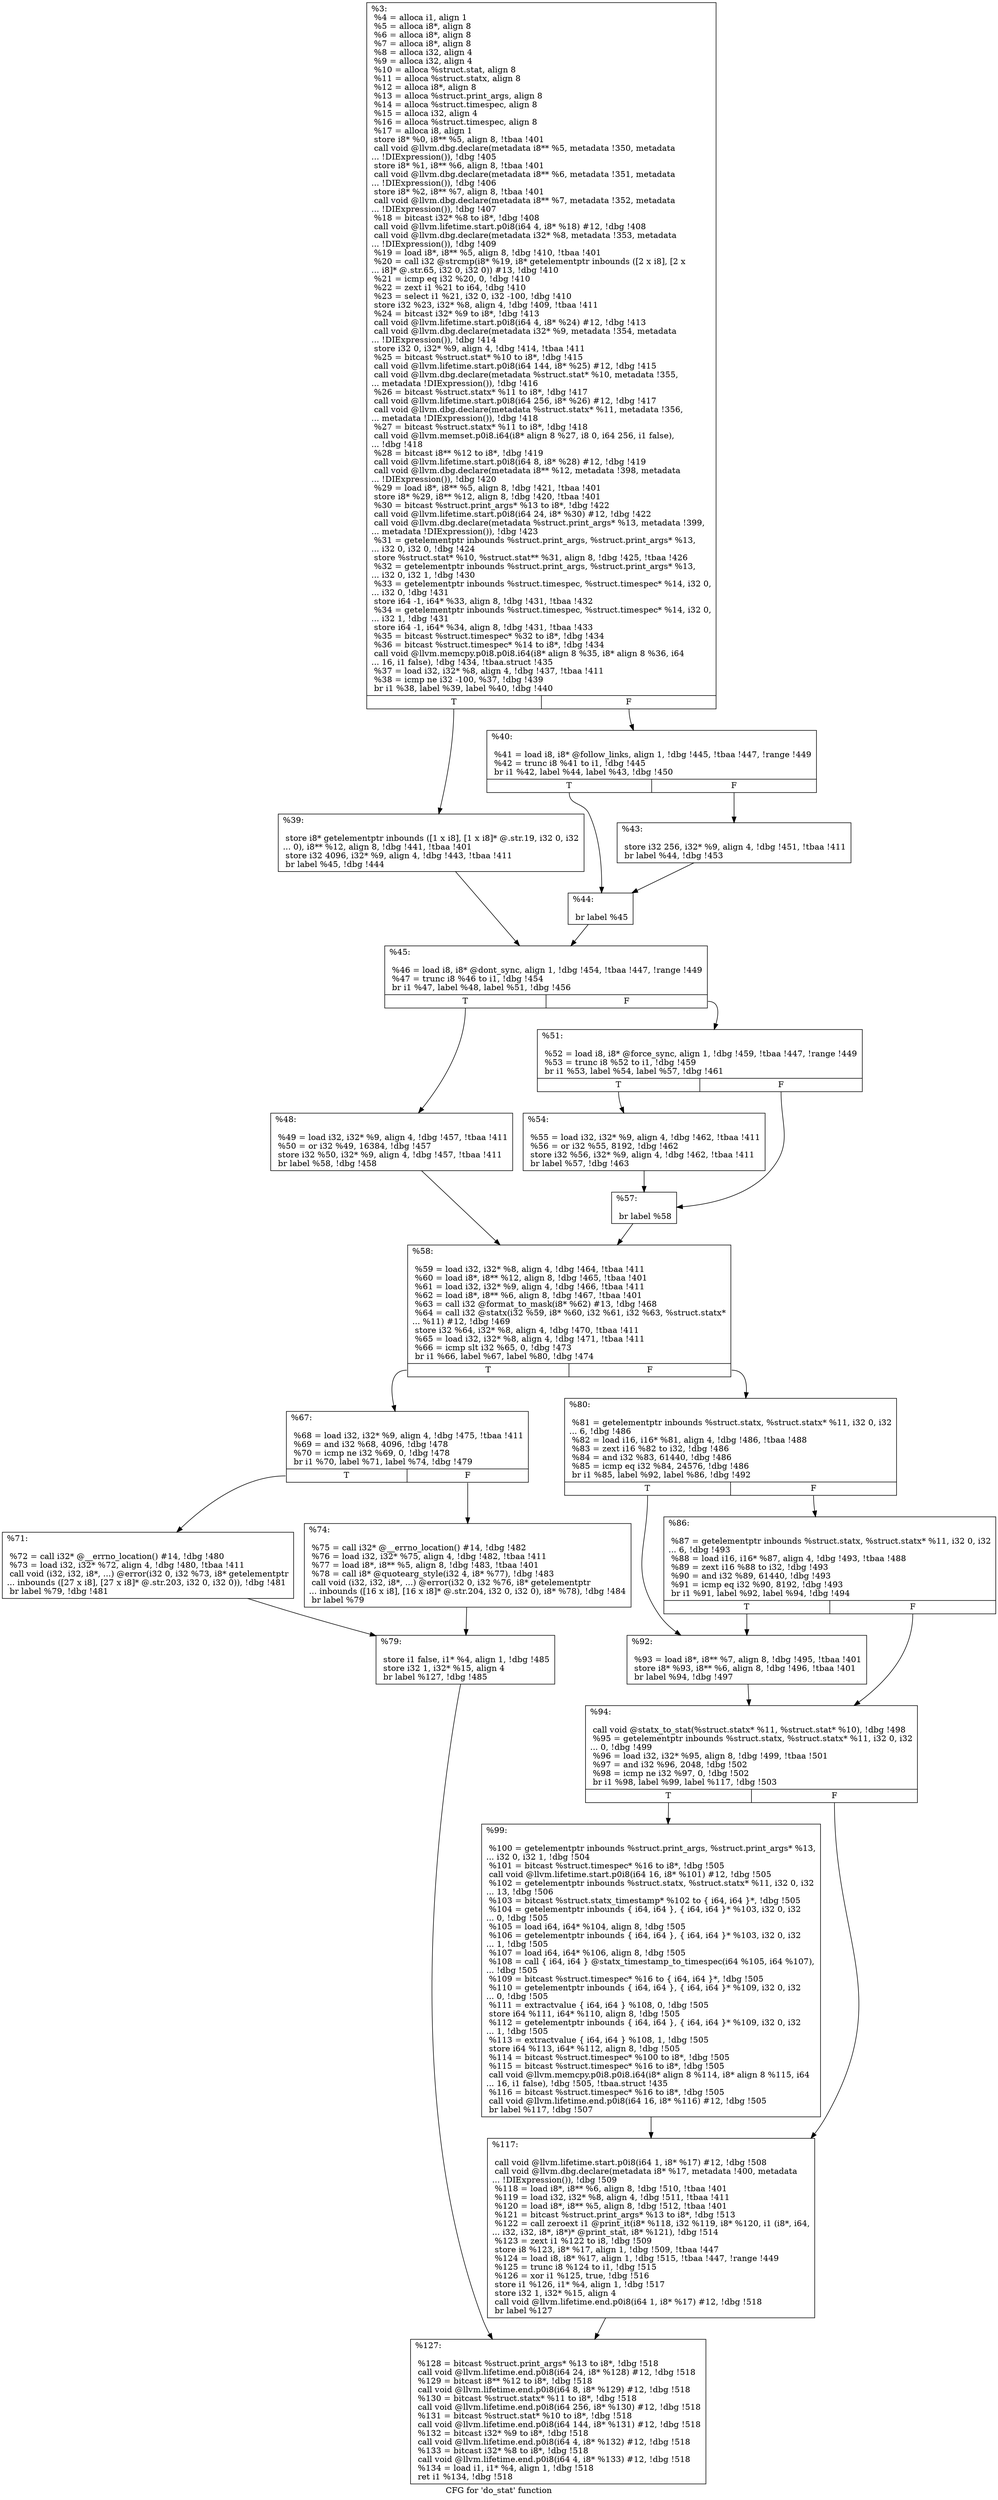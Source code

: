 digraph "CFG for 'do_stat' function" {
	label="CFG for 'do_stat' function";

	Node0x12d6f30 [shape=record,label="{%3:\l  %4 = alloca i1, align 1\l  %5 = alloca i8*, align 8\l  %6 = alloca i8*, align 8\l  %7 = alloca i8*, align 8\l  %8 = alloca i32, align 4\l  %9 = alloca i32, align 4\l  %10 = alloca %struct.stat, align 8\l  %11 = alloca %struct.statx, align 8\l  %12 = alloca i8*, align 8\l  %13 = alloca %struct.print_args, align 8\l  %14 = alloca %struct.timespec, align 8\l  %15 = alloca i32, align 4\l  %16 = alloca %struct.timespec, align 8\l  %17 = alloca i8, align 1\l  store i8* %0, i8** %5, align 8, !tbaa !401\l  call void @llvm.dbg.declare(metadata i8** %5, metadata !350, metadata\l... !DIExpression()), !dbg !405\l  store i8* %1, i8** %6, align 8, !tbaa !401\l  call void @llvm.dbg.declare(metadata i8** %6, metadata !351, metadata\l... !DIExpression()), !dbg !406\l  store i8* %2, i8** %7, align 8, !tbaa !401\l  call void @llvm.dbg.declare(metadata i8** %7, metadata !352, metadata\l... !DIExpression()), !dbg !407\l  %18 = bitcast i32* %8 to i8*, !dbg !408\l  call void @llvm.lifetime.start.p0i8(i64 4, i8* %18) #12, !dbg !408\l  call void @llvm.dbg.declare(metadata i32* %8, metadata !353, metadata\l... !DIExpression()), !dbg !409\l  %19 = load i8*, i8** %5, align 8, !dbg !410, !tbaa !401\l  %20 = call i32 @strcmp(i8* %19, i8* getelementptr inbounds ([2 x i8], [2 x\l... i8]* @.str.65, i32 0, i32 0)) #13, !dbg !410\l  %21 = icmp eq i32 %20, 0, !dbg !410\l  %22 = zext i1 %21 to i64, !dbg !410\l  %23 = select i1 %21, i32 0, i32 -100, !dbg !410\l  store i32 %23, i32* %8, align 4, !dbg !409, !tbaa !411\l  %24 = bitcast i32* %9 to i8*, !dbg !413\l  call void @llvm.lifetime.start.p0i8(i64 4, i8* %24) #12, !dbg !413\l  call void @llvm.dbg.declare(metadata i32* %9, metadata !354, metadata\l... !DIExpression()), !dbg !414\l  store i32 0, i32* %9, align 4, !dbg !414, !tbaa !411\l  %25 = bitcast %struct.stat* %10 to i8*, !dbg !415\l  call void @llvm.lifetime.start.p0i8(i64 144, i8* %25) #12, !dbg !415\l  call void @llvm.dbg.declare(metadata %struct.stat* %10, metadata !355,\l... metadata !DIExpression()), !dbg !416\l  %26 = bitcast %struct.statx* %11 to i8*, !dbg !417\l  call void @llvm.lifetime.start.p0i8(i64 256, i8* %26) #12, !dbg !417\l  call void @llvm.dbg.declare(metadata %struct.statx* %11, metadata !356,\l... metadata !DIExpression()), !dbg !418\l  %27 = bitcast %struct.statx* %11 to i8*, !dbg !418\l  call void @llvm.memset.p0i8.i64(i8* align 8 %27, i8 0, i64 256, i1 false),\l... !dbg !418\l  %28 = bitcast i8** %12 to i8*, !dbg !419\l  call void @llvm.lifetime.start.p0i8(i64 8, i8* %28) #12, !dbg !419\l  call void @llvm.dbg.declare(metadata i8** %12, metadata !398, metadata\l... !DIExpression()), !dbg !420\l  %29 = load i8*, i8** %5, align 8, !dbg !421, !tbaa !401\l  store i8* %29, i8** %12, align 8, !dbg !420, !tbaa !401\l  %30 = bitcast %struct.print_args* %13 to i8*, !dbg !422\l  call void @llvm.lifetime.start.p0i8(i64 24, i8* %30) #12, !dbg !422\l  call void @llvm.dbg.declare(metadata %struct.print_args* %13, metadata !399,\l... metadata !DIExpression()), !dbg !423\l  %31 = getelementptr inbounds %struct.print_args, %struct.print_args* %13,\l... i32 0, i32 0, !dbg !424\l  store %struct.stat* %10, %struct.stat** %31, align 8, !dbg !425, !tbaa !426\l  %32 = getelementptr inbounds %struct.print_args, %struct.print_args* %13,\l... i32 0, i32 1, !dbg !430\l  %33 = getelementptr inbounds %struct.timespec, %struct.timespec* %14, i32 0,\l... i32 0, !dbg !431\l  store i64 -1, i64* %33, align 8, !dbg !431, !tbaa !432\l  %34 = getelementptr inbounds %struct.timespec, %struct.timespec* %14, i32 0,\l... i32 1, !dbg !431\l  store i64 -1, i64* %34, align 8, !dbg !431, !tbaa !433\l  %35 = bitcast %struct.timespec* %32 to i8*, !dbg !434\l  %36 = bitcast %struct.timespec* %14 to i8*, !dbg !434\l  call void @llvm.memcpy.p0i8.p0i8.i64(i8* align 8 %35, i8* align 8 %36, i64\l... 16, i1 false), !dbg !434, !tbaa.struct !435\l  %37 = load i32, i32* %8, align 4, !dbg !437, !tbaa !411\l  %38 = icmp ne i32 -100, %37, !dbg !439\l  br i1 %38, label %39, label %40, !dbg !440\l|{<s0>T|<s1>F}}"];
	Node0x12d6f30:s0 -> Node0x12da010;
	Node0x12d6f30:s1 -> Node0x12da060;
	Node0x12da010 [shape=record,label="{%39:\l\l  store i8* getelementptr inbounds ([1 x i8], [1 x i8]* @.str.19, i32 0, i32\l... 0), i8** %12, align 8, !dbg !441, !tbaa !401\l  store i32 4096, i32* %9, align 4, !dbg !443, !tbaa !411\l  br label %45, !dbg !444\l}"];
	Node0x12da010 -> Node0x12da150;
	Node0x12da060 [shape=record,label="{%40:\l\l  %41 = load i8, i8* @follow_links, align 1, !dbg !445, !tbaa !447, !range !449\l  %42 = trunc i8 %41 to i1, !dbg !445\l  br i1 %42, label %44, label %43, !dbg !450\l|{<s0>T|<s1>F}}"];
	Node0x12da060:s0 -> Node0x12da100;
	Node0x12da060:s1 -> Node0x12da0b0;
	Node0x12da0b0 [shape=record,label="{%43:\l\l  store i32 256, i32* %9, align 4, !dbg !451, !tbaa !411\l  br label %44, !dbg !453\l}"];
	Node0x12da0b0 -> Node0x12da100;
	Node0x12da100 [shape=record,label="{%44:\l\l  br label %45\l}"];
	Node0x12da100 -> Node0x12da150;
	Node0x12da150 [shape=record,label="{%45:\l\l  %46 = load i8, i8* @dont_sync, align 1, !dbg !454, !tbaa !447, !range !449\l  %47 = trunc i8 %46 to i1, !dbg !454\l  br i1 %47, label %48, label %51, !dbg !456\l|{<s0>T|<s1>F}}"];
	Node0x12da150:s0 -> Node0x12da1a0;
	Node0x12da150:s1 -> Node0x12da1f0;
	Node0x12da1a0 [shape=record,label="{%48:\l\l  %49 = load i32, i32* %9, align 4, !dbg !457, !tbaa !411\l  %50 = or i32 %49, 16384, !dbg !457\l  store i32 %50, i32* %9, align 4, !dbg !457, !tbaa !411\l  br label %58, !dbg !458\l}"];
	Node0x12da1a0 -> Node0x12da2e0;
	Node0x12da1f0 [shape=record,label="{%51:\l\l  %52 = load i8, i8* @force_sync, align 1, !dbg !459, !tbaa !447, !range !449\l  %53 = trunc i8 %52 to i1, !dbg !459\l  br i1 %53, label %54, label %57, !dbg !461\l|{<s0>T|<s1>F}}"];
	Node0x12da1f0:s0 -> Node0x12da240;
	Node0x12da1f0:s1 -> Node0x12da290;
	Node0x12da240 [shape=record,label="{%54:\l\l  %55 = load i32, i32* %9, align 4, !dbg !462, !tbaa !411\l  %56 = or i32 %55, 8192, !dbg !462\l  store i32 %56, i32* %9, align 4, !dbg !462, !tbaa !411\l  br label %57, !dbg !463\l}"];
	Node0x12da240 -> Node0x12da290;
	Node0x12da290 [shape=record,label="{%57:\l\l  br label %58\l}"];
	Node0x12da290 -> Node0x12da2e0;
	Node0x12da2e0 [shape=record,label="{%58:\l\l  %59 = load i32, i32* %8, align 4, !dbg !464, !tbaa !411\l  %60 = load i8*, i8** %12, align 8, !dbg !465, !tbaa !401\l  %61 = load i32, i32* %9, align 4, !dbg !466, !tbaa !411\l  %62 = load i8*, i8** %6, align 8, !dbg !467, !tbaa !401\l  %63 = call i32 @format_to_mask(i8* %62) #13, !dbg !468\l  %64 = call i32 @statx(i32 %59, i8* %60, i32 %61, i32 %63, %struct.statx*\l... %11) #12, !dbg !469\l  store i32 %64, i32* %8, align 4, !dbg !470, !tbaa !411\l  %65 = load i32, i32* %8, align 4, !dbg !471, !tbaa !411\l  %66 = icmp slt i32 %65, 0, !dbg !473\l  br i1 %66, label %67, label %80, !dbg !474\l|{<s0>T|<s1>F}}"];
	Node0x12da2e0:s0 -> Node0x12da330;
	Node0x12da2e0:s1 -> Node0x12da470;
	Node0x12da330 [shape=record,label="{%67:\l\l  %68 = load i32, i32* %9, align 4, !dbg !475, !tbaa !411\l  %69 = and i32 %68, 4096, !dbg !478\l  %70 = icmp ne i32 %69, 0, !dbg !478\l  br i1 %70, label %71, label %74, !dbg !479\l|{<s0>T|<s1>F}}"];
	Node0x12da330:s0 -> Node0x12da380;
	Node0x12da330:s1 -> Node0x12da3d0;
	Node0x12da380 [shape=record,label="{%71:\l\l  %72 = call i32* @__errno_location() #14, !dbg !480\l  %73 = load i32, i32* %72, align 4, !dbg !480, !tbaa !411\l  call void (i32, i32, i8*, ...) @error(i32 0, i32 %73, i8* getelementptr\l... inbounds ([27 x i8], [27 x i8]* @.str.203, i32 0, i32 0)), !dbg !481\l  br label %79, !dbg !481\l}"];
	Node0x12da380 -> Node0x12da420;
	Node0x12da3d0 [shape=record,label="{%74:\l\l  %75 = call i32* @__errno_location() #14, !dbg !482\l  %76 = load i32, i32* %75, align 4, !dbg !482, !tbaa !411\l  %77 = load i8*, i8** %5, align 8, !dbg !483, !tbaa !401\l  %78 = call i8* @quotearg_style(i32 4, i8* %77), !dbg !483\l  call void (i32, i32, i8*, ...) @error(i32 0, i32 %76, i8* getelementptr\l... inbounds ([16 x i8], [16 x i8]* @.str.204, i32 0, i32 0), i8* %78), !dbg !484\l  br label %79\l}"];
	Node0x12da3d0 -> Node0x12da420;
	Node0x12da420 [shape=record,label="{%79:\l\l  store i1 false, i1* %4, align 1, !dbg !485\l  store i32 1, i32* %15, align 4\l  br label %127, !dbg !485\l}"];
	Node0x12da420 -> Node0x12da650;
	Node0x12da470 [shape=record,label="{%80:\l\l  %81 = getelementptr inbounds %struct.statx, %struct.statx* %11, i32 0, i32\l... 6, !dbg !486\l  %82 = load i16, i16* %81, align 4, !dbg !486, !tbaa !488\l  %83 = zext i16 %82 to i32, !dbg !486\l  %84 = and i32 %83, 61440, !dbg !486\l  %85 = icmp eq i32 %84, 24576, !dbg !486\l  br i1 %85, label %92, label %86, !dbg !492\l|{<s0>T|<s1>F}}"];
	Node0x12da470:s0 -> Node0x12da510;
	Node0x12da470:s1 -> Node0x12da4c0;
	Node0x12da4c0 [shape=record,label="{%86:\l\l  %87 = getelementptr inbounds %struct.statx, %struct.statx* %11, i32 0, i32\l... 6, !dbg !493\l  %88 = load i16, i16* %87, align 4, !dbg !493, !tbaa !488\l  %89 = zext i16 %88 to i32, !dbg !493\l  %90 = and i32 %89, 61440, !dbg !493\l  %91 = icmp eq i32 %90, 8192, !dbg !493\l  br i1 %91, label %92, label %94, !dbg !494\l|{<s0>T|<s1>F}}"];
	Node0x12da4c0:s0 -> Node0x12da510;
	Node0x12da4c0:s1 -> Node0x12da560;
	Node0x12da510 [shape=record,label="{%92:\l\l  %93 = load i8*, i8** %7, align 8, !dbg !495, !tbaa !401\l  store i8* %93, i8** %6, align 8, !dbg !496, !tbaa !401\l  br label %94, !dbg !497\l}"];
	Node0x12da510 -> Node0x12da560;
	Node0x12da560 [shape=record,label="{%94:\l\l  call void @statx_to_stat(%struct.statx* %11, %struct.stat* %10), !dbg !498\l  %95 = getelementptr inbounds %struct.statx, %struct.statx* %11, i32 0, i32\l... 0, !dbg !499\l  %96 = load i32, i32* %95, align 8, !dbg !499, !tbaa !501\l  %97 = and i32 %96, 2048, !dbg !502\l  %98 = icmp ne i32 %97, 0, !dbg !502\l  br i1 %98, label %99, label %117, !dbg !503\l|{<s0>T|<s1>F}}"];
	Node0x12da560:s0 -> Node0x12da5b0;
	Node0x12da560:s1 -> Node0x12da600;
	Node0x12da5b0 [shape=record,label="{%99:\l\l  %100 = getelementptr inbounds %struct.print_args, %struct.print_args* %13,\l... i32 0, i32 1, !dbg !504\l  %101 = bitcast %struct.timespec* %16 to i8*, !dbg !505\l  call void @llvm.lifetime.start.p0i8(i64 16, i8* %101) #12, !dbg !505\l  %102 = getelementptr inbounds %struct.statx, %struct.statx* %11, i32 0, i32\l... 13, !dbg !506\l  %103 = bitcast %struct.statx_timestamp* %102 to \{ i64, i64 \}*, !dbg !505\l  %104 = getelementptr inbounds \{ i64, i64 \}, \{ i64, i64 \}* %103, i32 0, i32\l... 0, !dbg !505\l  %105 = load i64, i64* %104, align 8, !dbg !505\l  %106 = getelementptr inbounds \{ i64, i64 \}, \{ i64, i64 \}* %103, i32 0, i32\l... 1, !dbg !505\l  %107 = load i64, i64* %106, align 8, !dbg !505\l  %108 = call \{ i64, i64 \} @statx_timestamp_to_timespec(i64 %105, i64 %107),\l... !dbg !505\l  %109 = bitcast %struct.timespec* %16 to \{ i64, i64 \}*, !dbg !505\l  %110 = getelementptr inbounds \{ i64, i64 \}, \{ i64, i64 \}* %109, i32 0, i32\l... 0, !dbg !505\l  %111 = extractvalue \{ i64, i64 \} %108, 0, !dbg !505\l  store i64 %111, i64* %110, align 8, !dbg !505\l  %112 = getelementptr inbounds \{ i64, i64 \}, \{ i64, i64 \}* %109, i32 0, i32\l... 1, !dbg !505\l  %113 = extractvalue \{ i64, i64 \} %108, 1, !dbg !505\l  store i64 %113, i64* %112, align 8, !dbg !505\l  %114 = bitcast %struct.timespec* %100 to i8*, !dbg !505\l  %115 = bitcast %struct.timespec* %16 to i8*, !dbg !505\l  call void @llvm.memcpy.p0i8.p0i8.i64(i8* align 8 %114, i8* align 8 %115, i64\l... 16, i1 false), !dbg !505, !tbaa.struct !435\l  %116 = bitcast %struct.timespec* %16 to i8*, !dbg !505\l  call void @llvm.lifetime.end.p0i8(i64 16, i8* %116) #12, !dbg !505\l  br label %117, !dbg !507\l}"];
	Node0x12da5b0 -> Node0x12da600;
	Node0x12da600 [shape=record,label="{%117:\l\l  call void @llvm.lifetime.start.p0i8(i64 1, i8* %17) #12, !dbg !508\l  call void @llvm.dbg.declare(metadata i8* %17, metadata !400, metadata\l... !DIExpression()), !dbg !509\l  %118 = load i8*, i8** %6, align 8, !dbg !510, !tbaa !401\l  %119 = load i32, i32* %8, align 4, !dbg !511, !tbaa !411\l  %120 = load i8*, i8** %5, align 8, !dbg !512, !tbaa !401\l  %121 = bitcast %struct.print_args* %13 to i8*, !dbg !513\l  %122 = call zeroext i1 @print_it(i8* %118, i32 %119, i8* %120, i1 (i8*, i64,\l... i32, i32, i8*, i8*)* @print_stat, i8* %121), !dbg !514\l  %123 = zext i1 %122 to i8, !dbg !509\l  store i8 %123, i8* %17, align 1, !dbg !509, !tbaa !447\l  %124 = load i8, i8* %17, align 1, !dbg !515, !tbaa !447, !range !449\l  %125 = trunc i8 %124 to i1, !dbg !515\l  %126 = xor i1 %125, true, !dbg !516\l  store i1 %126, i1* %4, align 1, !dbg !517\l  store i32 1, i32* %15, align 4\l  call void @llvm.lifetime.end.p0i8(i64 1, i8* %17) #12, !dbg !518\l  br label %127\l}"];
	Node0x12da600 -> Node0x12da650;
	Node0x12da650 [shape=record,label="{%127:\l\l  %128 = bitcast %struct.print_args* %13 to i8*, !dbg !518\l  call void @llvm.lifetime.end.p0i8(i64 24, i8* %128) #12, !dbg !518\l  %129 = bitcast i8** %12 to i8*, !dbg !518\l  call void @llvm.lifetime.end.p0i8(i64 8, i8* %129) #12, !dbg !518\l  %130 = bitcast %struct.statx* %11 to i8*, !dbg !518\l  call void @llvm.lifetime.end.p0i8(i64 256, i8* %130) #12, !dbg !518\l  %131 = bitcast %struct.stat* %10 to i8*, !dbg !518\l  call void @llvm.lifetime.end.p0i8(i64 144, i8* %131) #12, !dbg !518\l  %132 = bitcast i32* %9 to i8*, !dbg !518\l  call void @llvm.lifetime.end.p0i8(i64 4, i8* %132) #12, !dbg !518\l  %133 = bitcast i32* %8 to i8*, !dbg !518\l  call void @llvm.lifetime.end.p0i8(i64 4, i8* %133) #12, !dbg !518\l  %134 = load i1, i1* %4, align 1, !dbg !518\l  ret i1 %134, !dbg !518\l}"];
}
